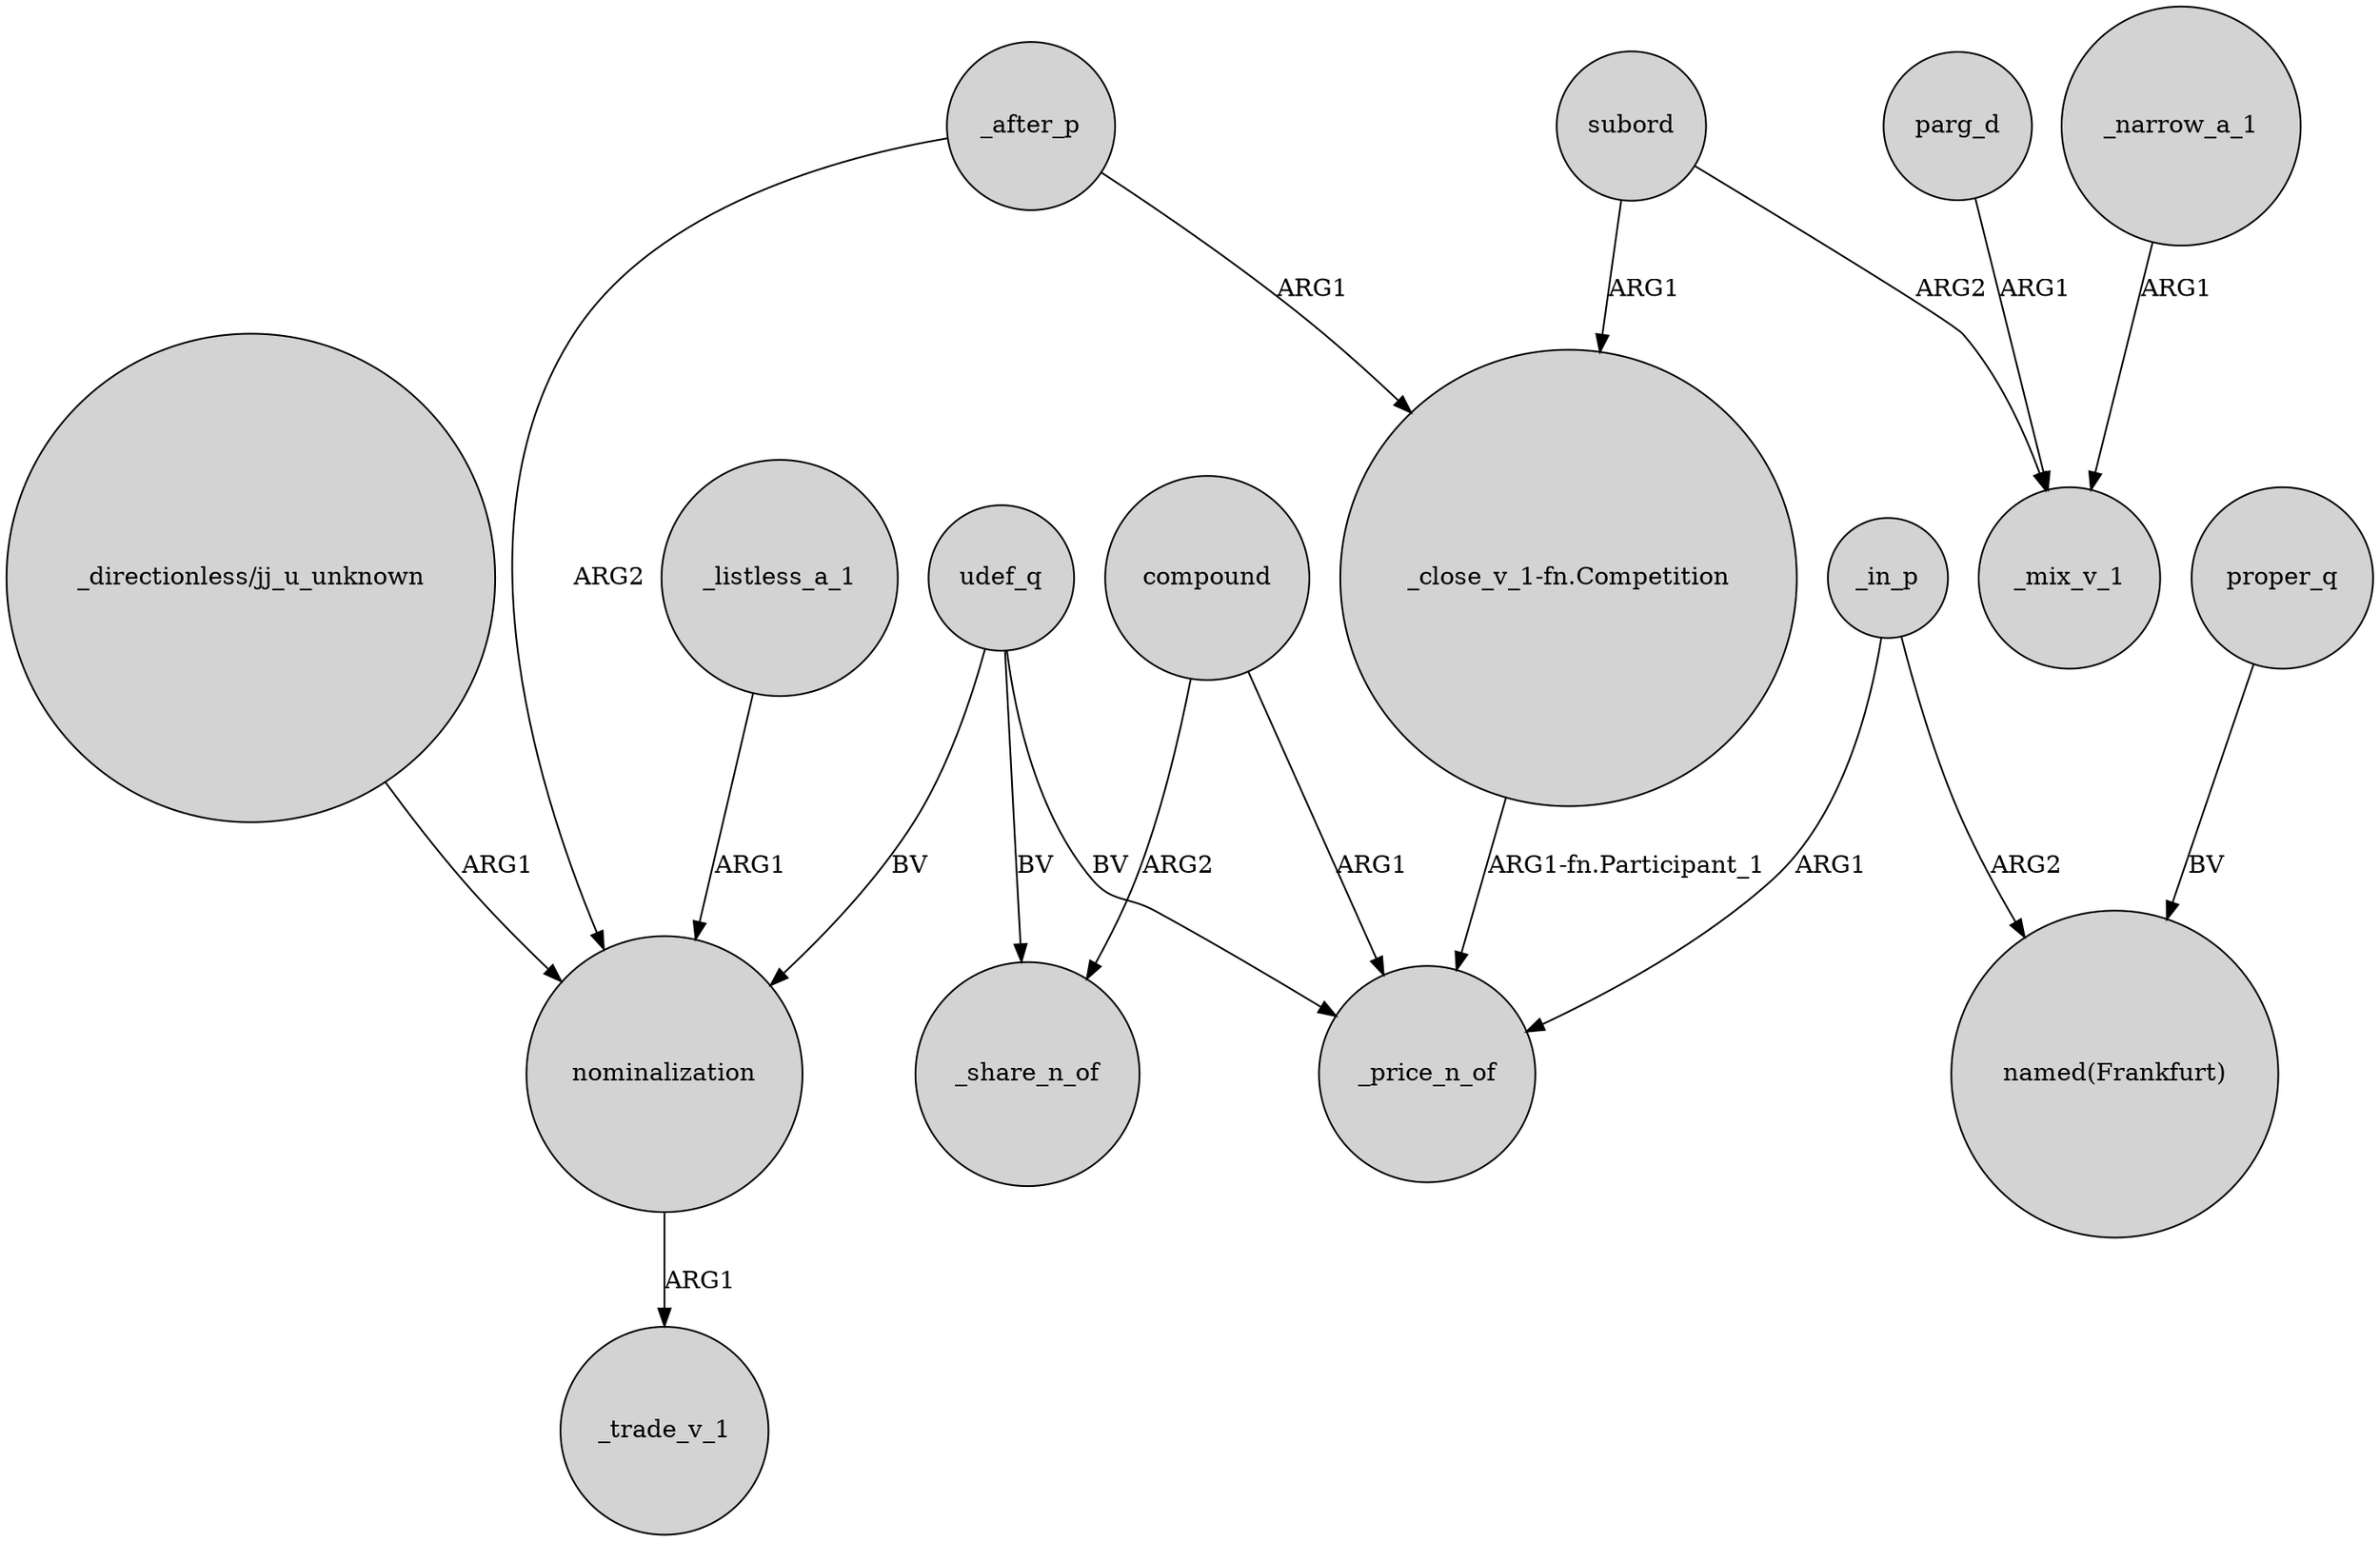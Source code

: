 digraph {
	node [shape=circle style=filled]
	nominalization -> _trade_v_1 [label=ARG1]
	subord -> "_close_v_1-fn.Competition" [label=ARG1]
	"_directionless/jj_u_unknown" -> nominalization [label=ARG1]
	proper_q -> "named(Frankfurt)" [label=BV]
	udef_q -> _share_n_of [label=BV]
	parg_d -> _mix_v_1 [label=ARG1]
	_after_p -> "_close_v_1-fn.Competition" [label=ARG1]
	"_close_v_1-fn.Competition" -> _price_n_of [label="ARG1-fn.Participant_1"]
	_in_p -> _price_n_of [label=ARG1]
	_in_p -> "named(Frankfurt)" [label=ARG2]
	subord -> _mix_v_1 [label=ARG2]
	compound -> _price_n_of [label=ARG1]
	_narrow_a_1 -> _mix_v_1 [label=ARG1]
	udef_q -> _price_n_of [label=BV]
	compound -> _share_n_of [label=ARG2]
	_listless_a_1 -> nominalization [label=ARG1]
	_after_p -> nominalization [label=ARG2]
	udef_q -> nominalization [label=BV]
}
